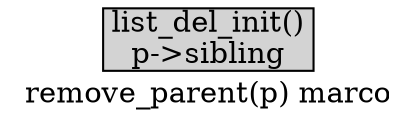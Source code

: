 digraph remove_parent{
        label="remove_parent(p) marco";
        size="10,18";
        ratio=filled;
        
		node[style=filled, shape = box, margin="0.05,0.005",height="0.1",width="0.1"];

		list_del_init[label="list_del_init()\lp->sibling"]
}
